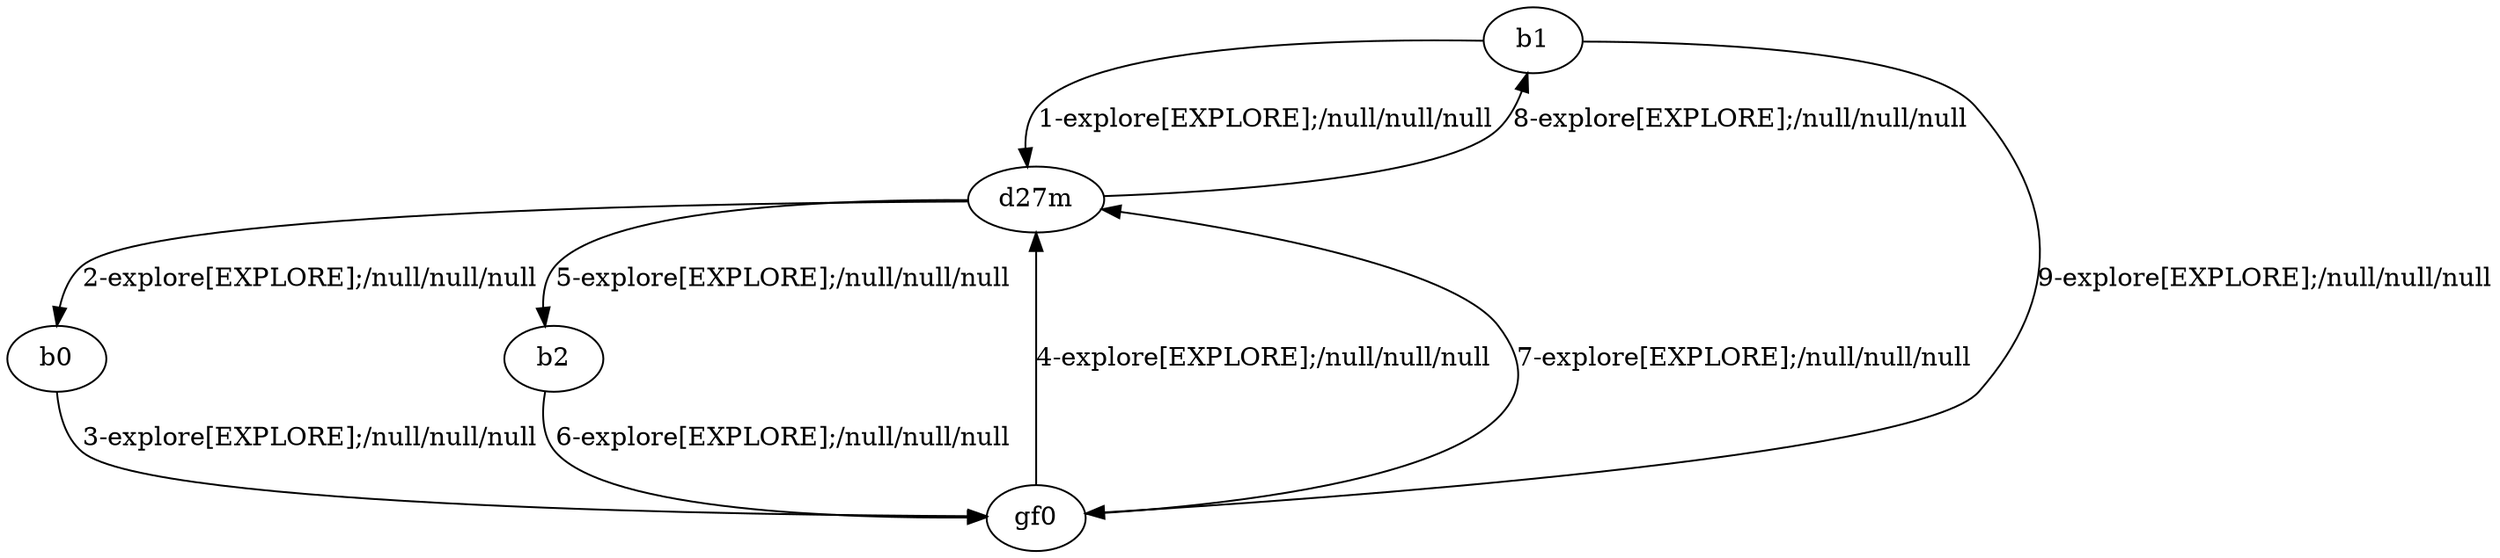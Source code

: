 # Total number of goals covered by this test: 2
# d27m --> b0
# b0 --> gf0

digraph g {
"b1" -> "d27m" [label = "1-explore[EXPLORE];/null/null/null"];
"d27m" -> "b0" [label = "2-explore[EXPLORE];/null/null/null"];
"b0" -> "gf0" [label = "3-explore[EXPLORE];/null/null/null"];
"gf0" -> "d27m" [label = "4-explore[EXPLORE];/null/null/null"];
"d27m" -> "b2" [label = "5-explore[EXPLORE];/null/null/null"];
"b2" -> "gf0" [label = "6-explore[EXPLORE];/null/null/null"];
"gf0" -> "d27m" [label = "7-explore[EXPLORE];/null/null/null"];
"d27m" -> "b1" [label = "8-explore[EXPLORE];/null/null/null"];
"b1" -> "gf0" [label = "9-explore[EXPLORE];/null/null/null"];
}